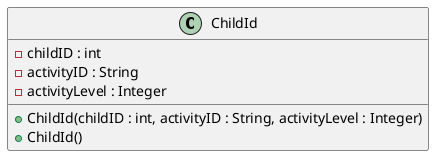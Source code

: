
@startuml
class ChildId {
    - childID : int
    - activityID : String
    - activityLevel : Integer

    + ChildId(childID : int, activityID : String, activityLevel : Integer)
    + ChildId()
}

@enduml
